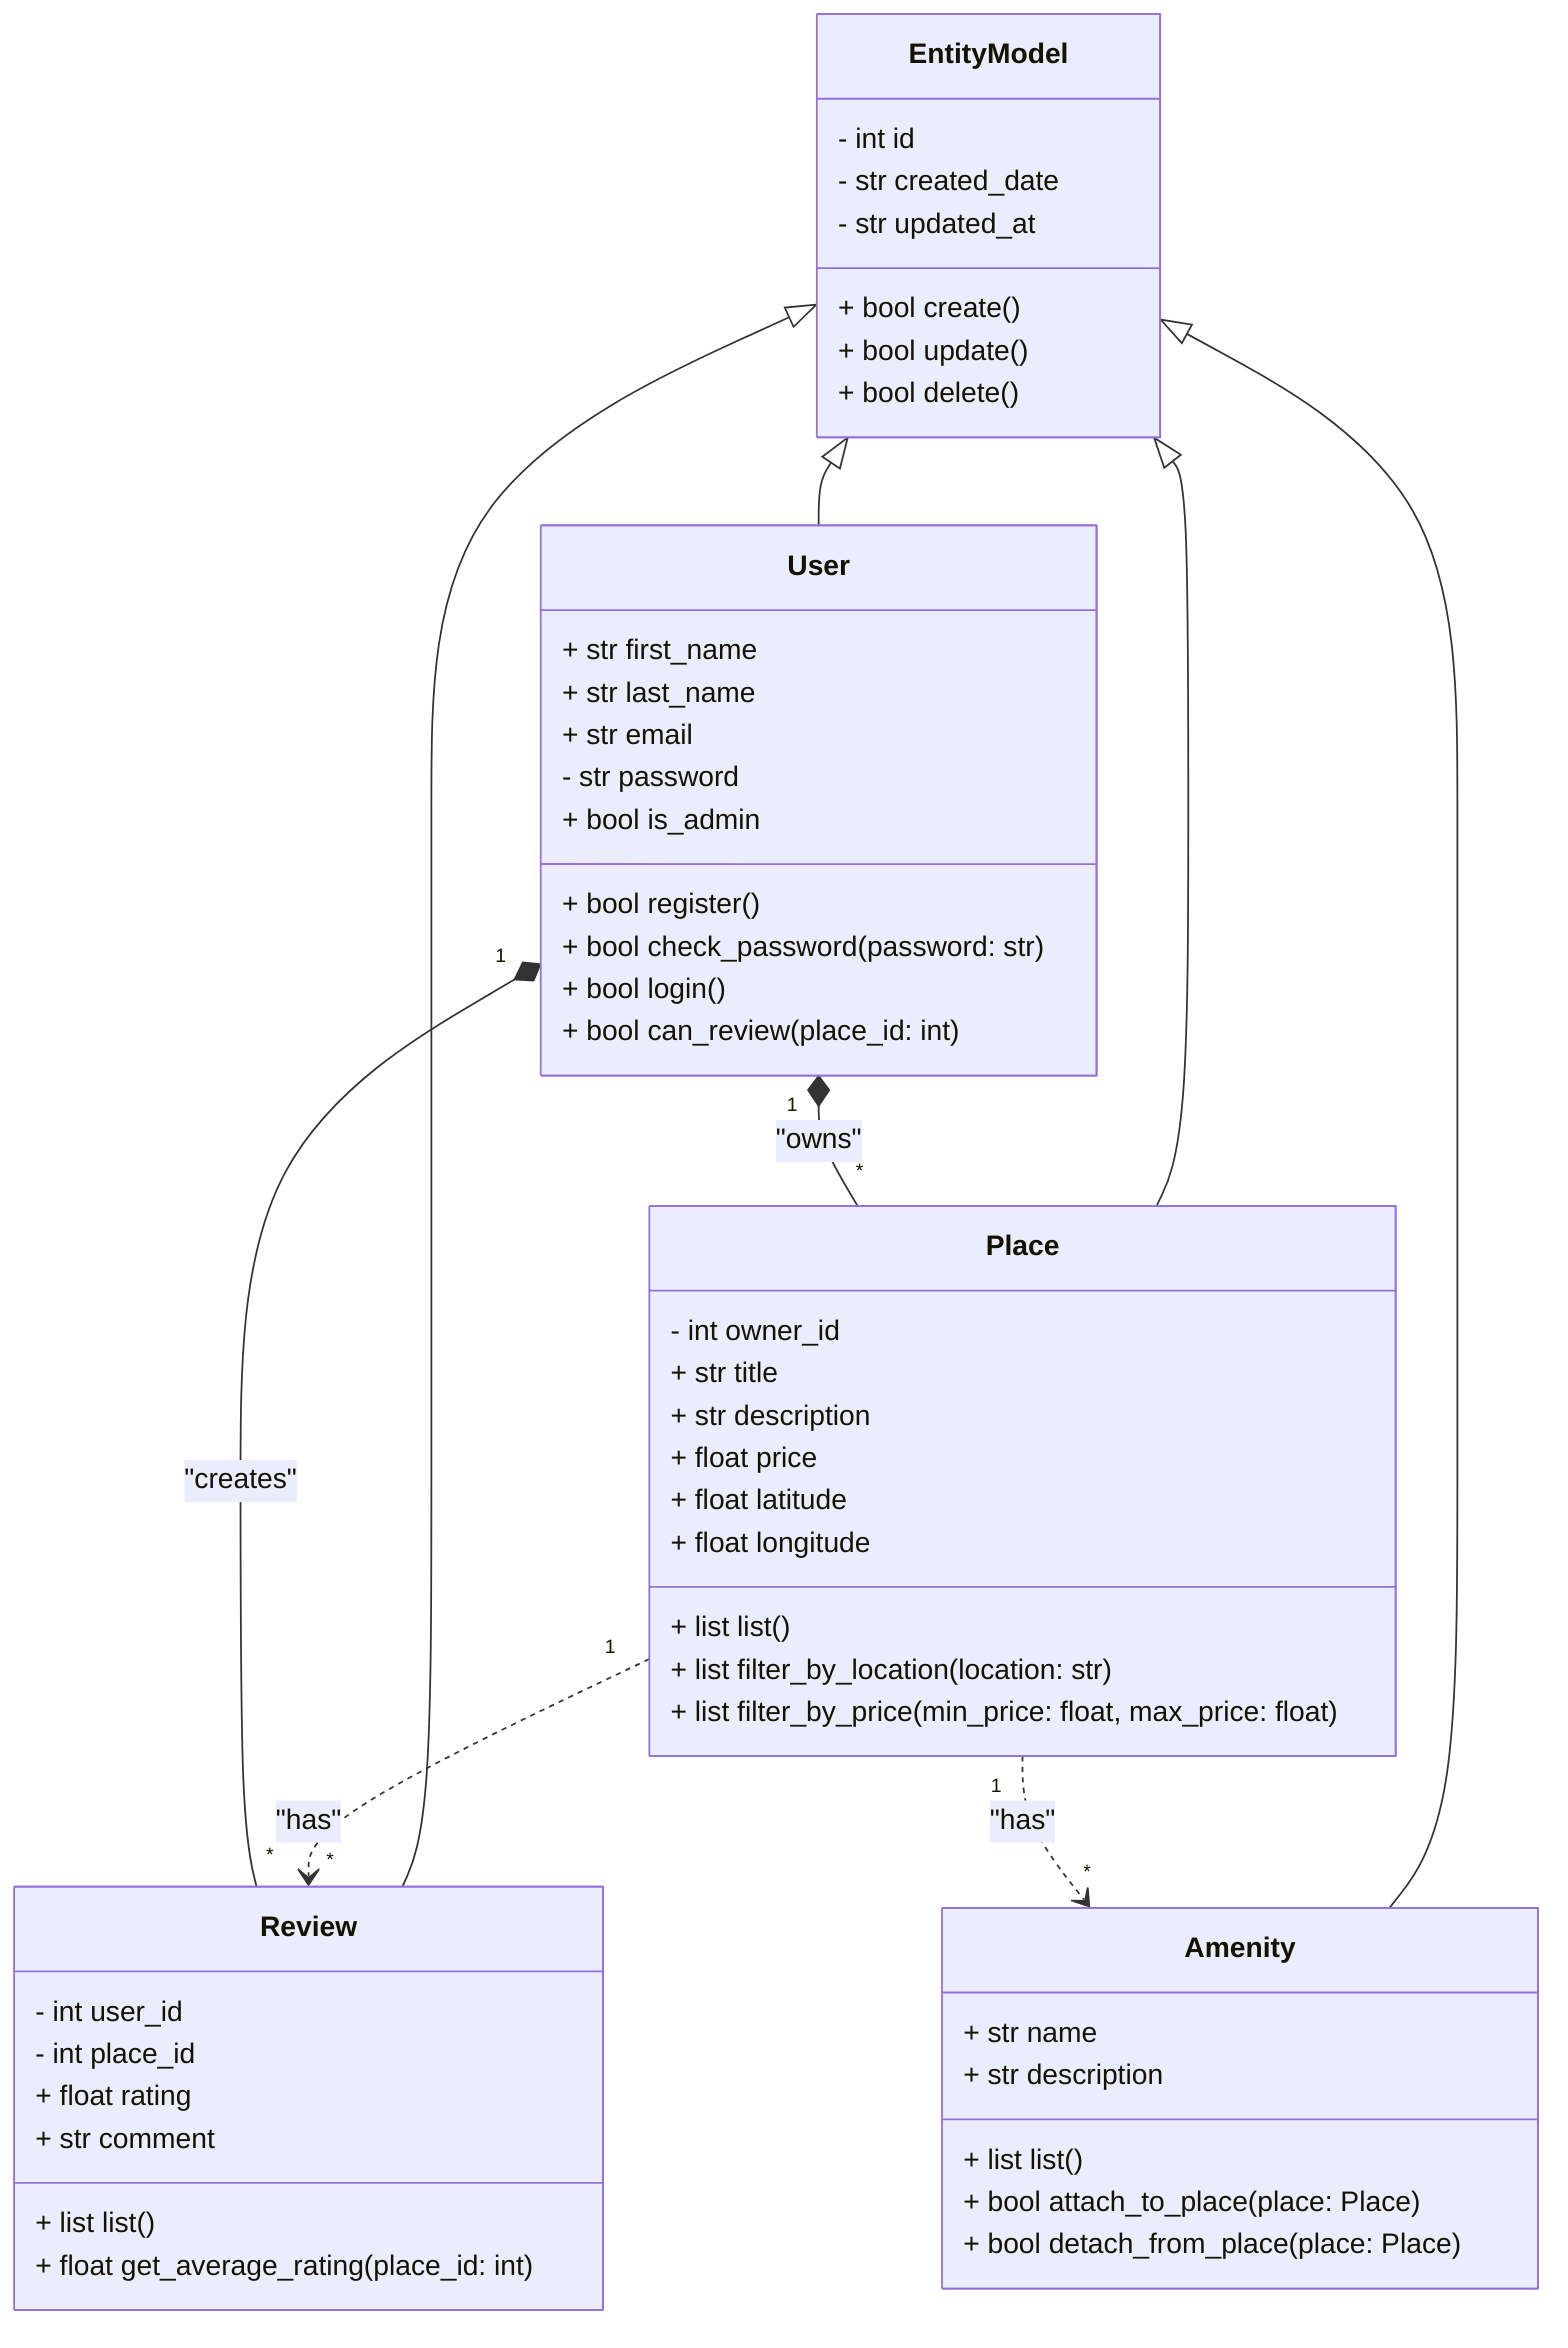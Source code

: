 classDiagram
class EntityModel {
    - int id
    - str created_date
    - str updated_at
    + bool create()
    + bool update()
    + bool delete()
}

class User {
    + str first_name
    + str last_name
    + str email
    - str password
    + bool is_admin
    + bool register()
    + bool check_password(password: str)
    + bool login()
    + bool can_review(place_id: int)
}

class Place {
    - int owner_id
    + str title
    + str description
    + float price
    + float latitude
    + float longitude
    + list<Place> list()
    + list<Place> filter_by_location(location: str)
    + list<Place> filter_by_price(min_price: float, max_price: float)
}

class Review {
    - int user_id
    - int place_id
    + float rating
    + str comment
    + list<Review> list()
    + float get_average_rating(place_id: int)
}

class Amenity {
    + str name
    + str description
    + list<Amenity> list()
    + bool attach_to_place(place: Place)
    + bool detach_from_place(place: Place)
}

EntityModel <|-- User
EntityModel <|-- Place
EntityModel <|-- Review
EntityModel <|-- Amenity

User "1" *-- "*" Place : "owns"
Place "1" ..> "*" Review : "has"
Place "1" ..> "*" Amenity : "has"
User "1" *--	 "*" Review : "creates"